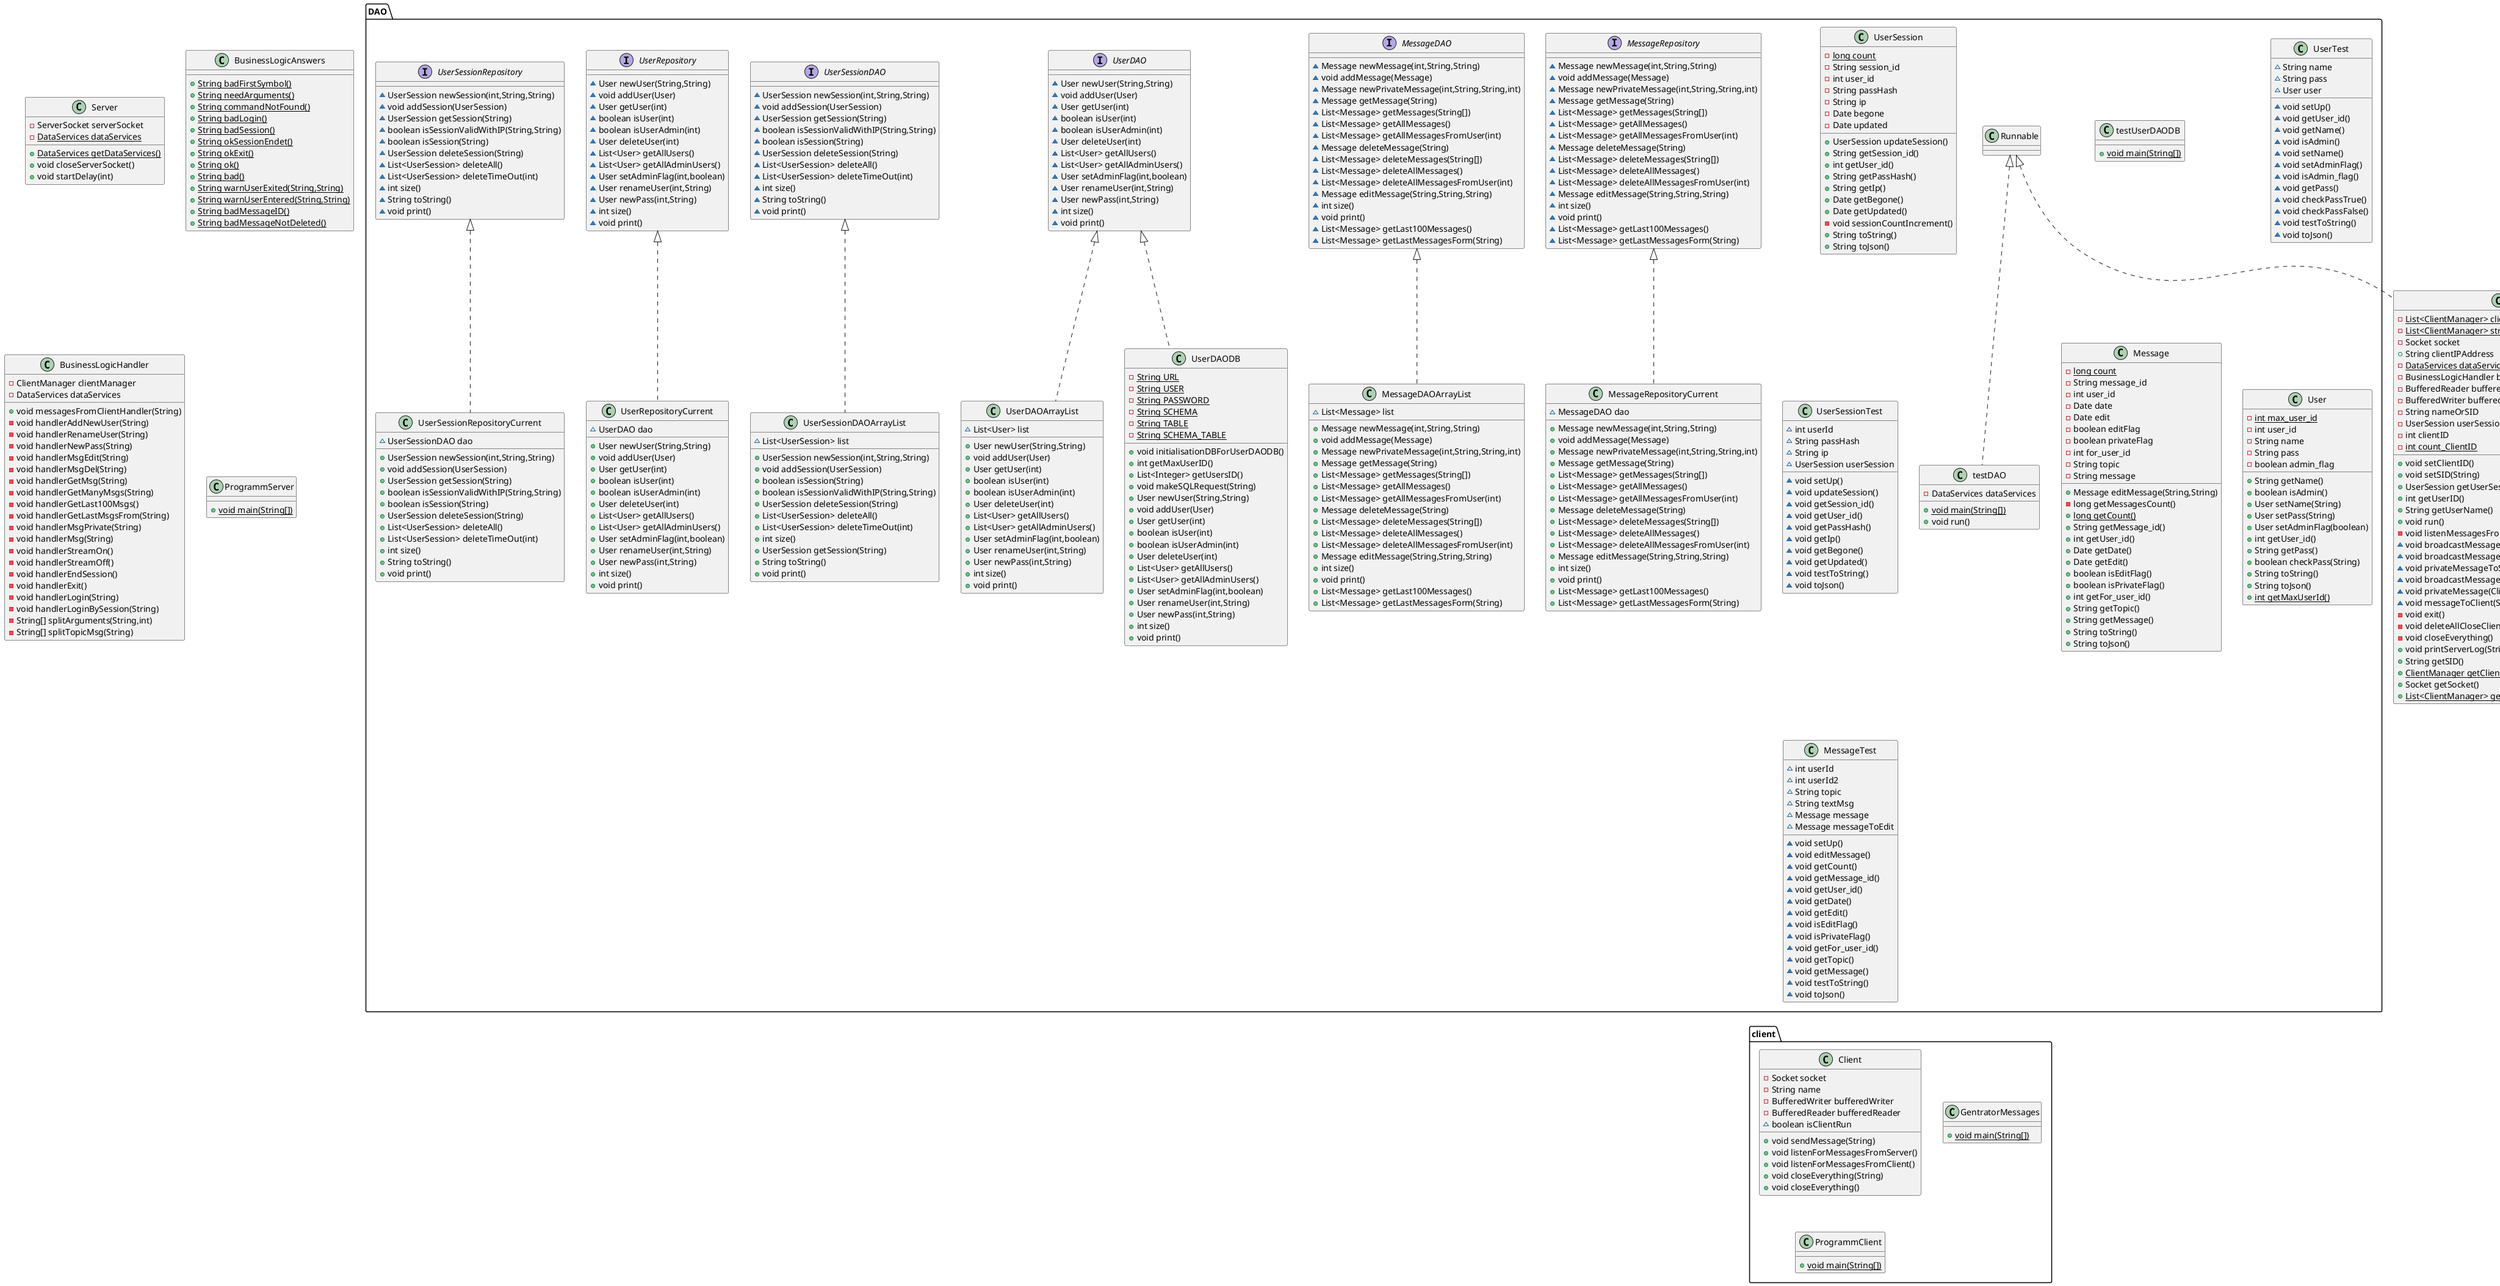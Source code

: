@startuml
class DAO.UserSession {
- {static} long count
- String session_id
- int user_id
- String passHash
- String ip
- Date begone
- Date updated
+ UserSession updateSession()
+ String getSession_id()
+ int getUser_id()
+ String getPassHash()
+ String getIp()
+ Date getBegone()
+ Date getUpdated()
- void sessionCountIncrement()
+ String toString()
+ String toJson()
}
class services.testDataServices {
+ {static} void main(String[])
}
class Server {
- ServerSocket serverSocket
- {static} DataServices dataServices
+ {static} DataServices getDataServices()
+ void closeServerSocket()
+ void startDelay(int)
}
interface DAO.MessageRepository {
~ Message newMessage(int,String,String)
~ void addMessage(Message)
~ Message newPrivateMessage(int,String,String,int)
~ Message getMessage(String)
~ List<Message> getMessages(String[])
~ List<Message> getAllMessages()
~ List<Message> getAllMessagesFromUser(int)
~ Message deleteMessage(String)
~ List<Message> deleteMessages(String[])
~ List<Message> deleteAllMessages()
~ List<Message> deleteAllMessagesFromUser(int)
~ Message editMessage(String,String,String)
~ int size()
~ void print()
~ List<Message> getLast100Messages()
~ List<Message> getLastMessagesForm(String)
}
class client.Client {
- Socket socket
- String name
- BufferedWriter bufferedWriter
- BufferedReader bufferedReader
~ boolean isClientRun
+ void sendMessage(String)
+ void listenForMessagesFromServer()
+ void listenForMessagesFromClient()
+ void closeEverything(String)
+ void closeEverything()
}
class client.GentratorMessages {
+ {static} void main(String[])
}
class DAO.UserSessionRepositoryCurrent {
~ UserSessionDAO dao
+ UserSession newSession(int,String,String)
+ void addSession(UserSession)
+ UserSession getSession(String)
+ boolean isSessionValidWithIP(String,String)
+ boolean isSession(String)
+ UserSession deleteSession(String)
+ List<UserSession> deleteAll()
+ List<UserSession> deleteTimeOut(int)
+ int size()
+ String toString()
+ void print()
}
class BusinessLogicAnswers {
+ {static} String badFirstSymbol()
+ {static} String needArguments()
+ {static} String commandNotFound()
+ {static} String badLogin()
+ {static} String badSession()
+ {static} String okSessionEndet()
+ {static} String okExit()
+ {static} String ok()
+ {static} String bad()
+ {static} String warnUserExited(String,String)
+ {static} String warnUserEntered(String,String)
+ {static} String badMessageID()
+ {static} String badMessageNotDeleted()
}
class BusinessLogicHandler {
- ClientManager clientManager
- DataServices dataServices
+ void messagesFromClientHandler(String)
- void handlerAddNewUser(String)
- void handlerRenameUser(String)
- void handlerNewPass(String)
- void handlerMsgEdit(String)
- void handlerMsgDel(String)
- void handlerGetMsg(String)
- void handlerGetManyMsgs(String)
- void handlerGetLast100Msgs()
- void handlerGetLastMsgsFrom(String)
- void handlerMsgPrivate(String)
- void handlerMsg(String)
- void handlerStreamOn()
- void handlerStreamOff()
- void handlerEndSession()
- void handlerExit()
- void handlerLogin(String)
- void handlerLoginBySession(String)
- String[] splitArguments(String,int)
- String[] splitTopicMsg(String)
}
class ProgrammServer {
+ {static} void main(String[])
}
class DAO.testUserDAODB {
+ {static} void main(String[])
}
class services.UserSessionService {
- {static} int TIME_OUT_FOR_SESSION_SECONDS
- {static} UserSessionService instance
- UserSessionRepository repository
- DataServices dataServices()
+ {static} UserSessionService getInstance()
+ UserSessionRepository getRepository()
+ String authentication(int,String,String)
- String newSession(int,String,String)
+ String checkSID(String)
- void deleteTimeOutSession()
+ String toString()
+ UserSession endSession(String)
+ void print()
}
interface DAO.MessageDAO {
~ Message newMessage(int,String,String)
~ void addMessage(Message)
~ Message newPrivateMessage(int,String,String,int)
~ Message getMessage(String)
~ List<Message> getMessages(String[])
~ List<Message> getAllMessages()
~ List<Message> getAllMessagesFromUser(int)
~ Message deleteMessage(String)
~ List<Message> deleteMessages(String[])
~ List<Message> deleteAllMessages()
~ List<Message> deleteAllMessagesFromUser(int)
~ Message editMessage(String,String,String)
~ int size()
~ void print()
~ List<Message> getLast100Messages()
~ List<Message> getLastMessagesForm(String)
}
class DAO.UserTest {
~ String name
~ String pass
~ User user
~ void setUp()
~ void getUser_id()
~ void getName()
~ void isAdmin()
~ void setName()
~ void setAdminFlag()
~ void isAdmin_flag()
~ void getPass()
~ void checkPassTrue()
~ void checkPassFalse()
~ void testToString()
~ void toJson()
}
class services.UserService {
- {static} UserService instance
- UserRepository repository
- DataServices dataServices()
+ {static} UserService getInstance()
+ UserRepository getRepository()
+ int size()
+ boolean isLoginPassOk(int,String)
+ User newUser(String,String,int)
+ User renameUser(int,String,int)
+ User newPass(int,String,int)
+ void print()
}
class DAO.MessageRepositoryCurrent {
~ MessageDAO dao
+ Message newMessage(int,String,String)
+ void addMessage(Message)
+ Message newPrivateMessage(int,String,String,int)
+ Message getMessage(String)
+ List<Message> getMessages(String[])
+ List<Message> getAllMessages()
+ List<Message> getAllMessagesFromUser(int)
+ Message deleteMessage(String)
+ List<Message> deleteMessages(String[])
+ List<Message> deleteAllMessages()
+ List<Message> deleteAllMessagesFromUser(int)
+ Message editMessage(String,String,String)
+ int size()
+ void print()
+ List<Message> getLast100Messages()
+ List<Message> getLastMessagesForm(String)
}
interface DAO.UserDAO {
~ User newUser(String,String)
~ void addUser(User)
~ User getUser(int)
~ boolean isUser(int)
~ boolean isUserAdmin(int)
~ User deleteUser(int)
~ List<User> getAllUsers()
~ List<User> getAllAdminUsers()
~ User setAdminFlag(int,boolean)
~ User renameUser(int,String)
~ User newPass(int,String)
~ int size()
~ void print()
}
class DAO.UserSessionDAOArrayList {
~ List<UserSession> list
+ UserSession newSession(int,String,String)
+ void addSession(UserSession)
+ boolean isSession(String)
+ boolean isSessionValidWithIP(String,String)
+ UserSession deleteSession(String)
+ List<UserSession> deleteAll()
+ List<UserSession> deleteTimeOut(int)
+ int size()
+ UserSession getSession(String)
+ String toString()
+ void print()
}
class DAO.MessageDAOArrayList {
~ List<Message> list
+ Message newMessage(int,String,String)
+ void addMessage(Message)
+ Message newPrivateMessage(int,String,String,int)
+ Message getMessage(String)
+ List<Message> getMessages(String[])
+ List<Message> getAllMessages()
+ List<Message> getAllMessagesFromUser(int)
+ Message deleteMessage(String)
+ List<Message> deleteMessages(String[])
+ List<Message> deleteAllMessages()
+ List<Message> deleteAllMessagesFromUser(int)
+ Message editMessage(String,String,String)
+ int size()
+ void print()
+ List<Message> getLast100Messages()
+ List<Message> getLastMessagesForm(String)
}
interface DAO.UserSessionDAO {
~ UserSession newSession(int,String,String)
~ void addSession(UserSession)
~ UserSession getSession(String)
~ boolean isSessionValidWithIP(String,String)
~ boolean isSession(String)
~ UserSession deleteSession(String)
~ List<UserSession> deleteAll()
~ List<UserSession> deleteTimeOut(int)
~ int size()
~ String toString()
~ void print()
}
class DAO.testDAO {
- DataServices dataServices
+ {static} void main(String[])
+ void run()
}
class DAO.UserSessionTest {
~ int userId
~ String passHash
~ String ip
~ UserSession userSession
~ void setUp()
~ void updateSession()
~ void getSession_id()
~ void getUser_id()
~ void getPassHash()
~ void getIp()
~ void getBegone()
~ void getUpdated()
~ void testToString()
~ void toJson()
}
class DAO.UserRepositoryCurrent {
~ UserDAO dao
+ User newUser(String,String)
+ void addUser(User)
+ User getUser(int)
+ boolean isUser(int)
+ boolean isUserAdmin(int)
+ User deleteUser(int)
+ List<User> getAllUsers()
+ List<User> getAllAdminUsers()
+ User setAdminFlag(int,boolean)
+ User renameUser(int,String)
+ User newPass(int,String)
+ int size()
+ void print()
}
interface DAO.UserRepository {
~ User newUser(String,String)
~ void addUser(User)
~ User getUser(int)
~ boolean isUser(int)
~ boolean isUserAdmin(int)
~ User deleteUser(int)
~ List<User> getAllUsers()
~ List<User> getAllAdminUsers()
~ User setAdminFlag(int,boolean)
~ User renameUser(int,String)
~ User newPass(int,String)
~ int size()
~ void print()
}
class DAO.Message {
- {static} long count
- String message_id
- int user_id
- Date date
- Date edit
- boolean editFlag
- boolean privateFlag
- int for_user_id
- String topic
- String message
+ Message editMessage(String,String)
- long getMessagesCount()
+ {static} long getCount()
+ String getMessage_id()
+ int getUser_id()
+ Date getDate()
+ Date getEdit()
+ boolean isEditFlag()
+ boolean isPrivateFlag()
+ int getFor_user_id()
+ String getTopic()
+ String getMessage()
+ String toString()
+ String toJson()
}
class DAO.UserDAODB {
- {static} String URL
- {static} String USER
- {static} String PASSWORD
- {static} String SCHEMA
- {static} String TABLE
- {static} String SCHEMA_TABLE
+ void initialisationDBForUserDAODB()
+ int getMaxUserID()
+ List<Integer> getUsersID()
+ void makeSQLRequest(String)
+ User newUser(String,String)
+ void addUser(User)
+ User getUser(int)
+ boolean isUser(int)
+ boolean isUserAdmin(int)
+ User deleteUser(int)
+ List<User> getAllUsers()
+ List<User> getAllAdminUsers()
+ User setAdminFlag(int,boolean)
+ User renameUser(int,String)
+ User newPass(int,String)
+ int size()
+ void print()
}
class services.DataServices {
- {static} DataServices instance
+ UserService userService
+ UserSessionService userSessionService
+ MessageService messageService
+ {static} DataServices getInstance()
+ {static} void loadTestDAO()
+ String size()
+ void printSize()
+ void printUserRepository()
+ void fillTestingDataInDAO()
}
class DAO.User {
- {static} int max_user_id
- int user_id
- String name
- String pass
- boolean admin_flag
+ String getName()
+ boolean isAdmin()
+ User setName(String)
+ User setPass(String)
+ User setAdminFlag(boolean)
+ int getUser_id()
+ String getPass()
+ boolean checkPass(String)
+ String toString()
+ String toJson()
+ {static} int getMaxUserId()
}
class services.MessageService {
- {static} MessageService instance
- MessageRepository repository
- DataServices dataServices()
+ {static} MessageService getInstance()
+ MessageRepository getRepository()
+ Message newMessage(int,String,String)
+ Message newPrivateMessage(int,String,String,int)
+ Message getMessages(String)
+ List<Message> getMessages(String[])
+ List<Message> getAllMessages()
+ List<Message> getLast100Messages()
+ List<Message> getLastMessagesForm(String)
+ Message deleteMessage(String)
+ Message editMessage(String,String,String)
+ void print()
}
class DAO.MessageTest {
~ int userId
~ int userId2
~ String topic
~ String textMsg
~ Message message
~ Message messageToEdit
~ void setUp()
~ void editMessage()
~ void getCount()
~ void getMessage_id()
~ void getUser_id()
~ void getDate()
~ void getEdit()
~ void isEditFlag()
~ void isPrivateFlag()
~ void getFor_user_id()
~ void getTopic()
~ void getMessage()
~ void testToString()
~ void toJson()
}
class ClientManager {
- {static} List<ClientManager> clients
- {static} List<ClientManager> streamClients
- Socket socket
+ String clientIPAddress
- {static} DataServices dataServices
- BusinessLogicHandler businessLogicHandler
- BufferedReader bufferedReader
- BufferedWriter bufferedWriter
- String nameOrSID
- UserSession userSession
- int clientID
- {static} int count_ClientID
+ void setClientID()
+ void setSID(String)
+ UserSession getUserSession()
+ int getUserID()
+ String getUserName()
+ void run()
- void listenMessagesFromClient()
~ void broadcastMessageToAll(String)
~ void broadcastMessageToStream(String)
~ void privateMessageToStream(int,String)
~ void broadcastMessage(List<ClientManager>,String)
~ void privateMessage(ClientManager,List<ClientManager>,String)
~ void messageToClient(String)
- void exit()
- void deleteAllCloseClientManagers()
- void closeEverything()
+ void printServerLog(String)
+ String getSID()
+ {static} ClientManager getClientManagerByUserID(int)
+ Socket getSocket()
+ {static} List<ClientManager> getStreamClients()
}
class DAO.UserDAOArrayList {
~ List<User> list
+ User newUser(String,String)
+ void addUser(User)
+ User getUser(int)
+ boolean isUser(int)
+ boolean isUserAdmin(int)
+ User deleteUser(int)
+ List<User> getAllUsers()
+ List<User> getAllAdminUsers()
+ User setAdminFlag(int,boolean)
+ User renameUser(int,String)
+ User newPass(int,String)
+ int size()
+ void print()
}
interface DAO.UserSessionRepository {
~ UserSession newSession(int,String,String)
~ void addSession(UserSession)
~ UserSession getSession(String)
~ boolean isSessionValidWithIP(String,String)
~ boolean isSession(String)
~ UserSession deleteSession(String)
~ List<UserSession> deleteAll()
~ List<UserSession> deleteTimeOut(int)
~ int size()
~ String toString()
~ void print()
}
class client.ProgrammClient {
+ {static} void main(String[])
}


DAO.UserSessionRepository <|.. DAO.UserSessionRepositoryCurrent
DAO.MessageRepository <|.. DAO.MessageRepositoryCurrent
DAO.UserSessionDAO <|.. DAO.UserSessionDAOArrayList
DAO.MessageDAO <|.. DAO.MessageDAOArrayList
DAO.Runnable <|.. DAO.testDAO
DAO.UserRepository <|.. DAO.UserRepositoryCurrent
DAO.UserDAO <|.. DAO.UserDAODB
Runnable <|.. ClientManager
DAO.UserDAO <|.. DAO.UserDAOArrayList
@enduml